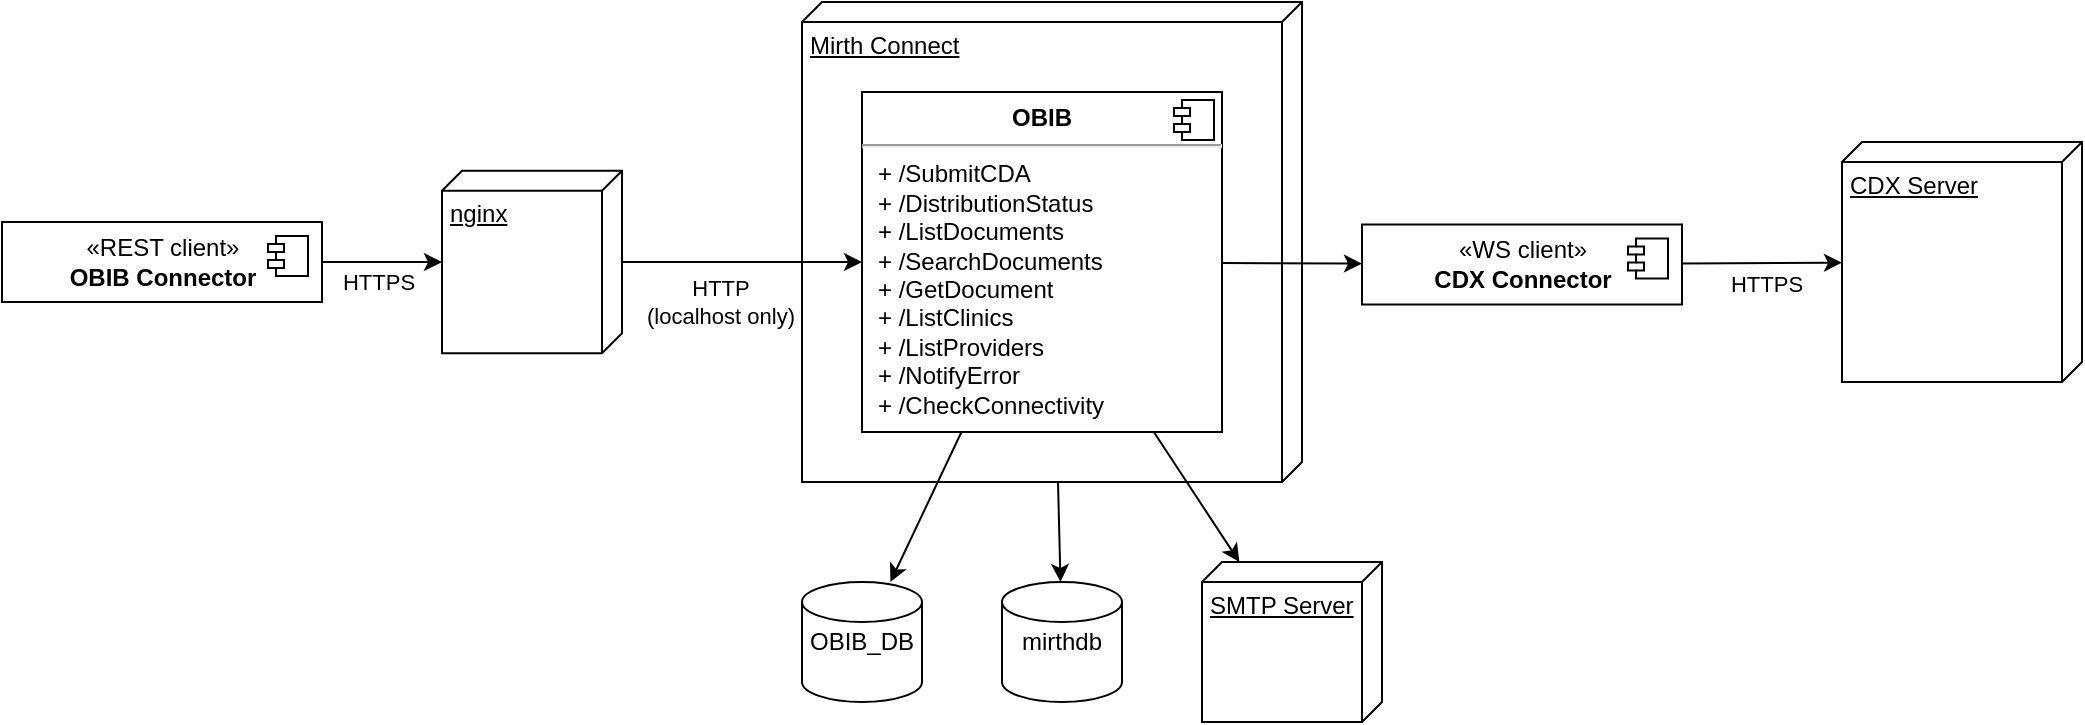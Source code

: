 <mxfile version="15.4.0" type="device" pages="2"><diagram id="3gDsRTVpV7qCBKJgAFDG" name="Page-1"><mxGraphModel dx="1422" dy="811" grid="1" gridSize="10" guides="1" tooltips="1" connect="1" arrows="1" fold="1" page="1" pageScale="1" pageWidth="1169" pageHeight="827" math="0" shadow="0"><root><mxCell id="0"/><mxCell id="1" parent="0"/><mxCell id="2couiK73MtF5_tgWMCih-25" style="edgeStyle=none;rounded=0;orthogonalLoop=1;jettySize=auto;html=1;" edge="1" parent="1" source="2couiK73MtF5_tgWMCih-1" target="2couiK73MtF5_tgWMCih-24"><mxGeometry relative="1" as="geometry"/></mxCell><mxCell id="2couiK73MtF5_tgWMCih-26" value="HTTPS" style="edgeLabel;html=1;align=center;verticalAlign=middle;resizable=0;points=[];" vertex="1" connectable="0" parent="2couiK73MtF5_tgWMCih-25"><mxGeometry x="0.2" y="-2" relative="1" as="geometry"><mxPoint x="-6" y="8" as="offset"/></mxGeometry></mxCell><mxCell id="2couiK73MtF5_tgWMCih-1" value="«WS client»&lt;br&gt;&lt;b&gt;CDX Connector&lt;/b&gt;" style="html=1;dropTarget=0;" vertex="1" parent="1"><mxGeometry x="720" y="151.25" width="160" height="40" as="geometry"/></mxCell><mxCell id="2couiK73MtF5_tgWMCih-2" value="" style="shape=module;jettyWidth=8;jettyHeight=4;" vertex="1" parent="2couiK73MtF5_tgWMCih-1"><mxGeometry x="1" width="20" height="20" relative="1" as="geometry"><mxPoint x="-27" y="7" as="offset"/></mxGeometry></mxCell><mxCell id="2couiK73MtF5_tgWMCih-12" style="rounded=0;orthogonalLoop=1;jettySize=auto;html=1;" edge="1" parent="1" source="2couiK73MtF5_tgWMCih-3" target="2couiK73MtF5_tgWMCih-6"><mxGeometry relative="1" as="geometry"/></mxCell><mxCell id="2couiK73MtF5_tgWMCih-19" value="HTTPS" style="edgeLabel;html=1;align=center;verticalAlign=middle;resizable=0;points=[];" vertex="1" connectable="0" parent="2couiK73MtF5_tgWMCih-12"><mxGeometry x="0.214" y="-5" relative="1" as="geometry"><mxPoint x="-9" y="5" as="offset"/></mxGeometry></mxCell><mxCell id="2couiK73MtF5_tgWMCih-3" value="«REST client»&lt;br&gt;&lt;b&gt;OBIB Connector&lt;/b&gt;" style="html=1;dropTarget=0;" vertex="1" parent="1"><mxGeometry x="40" y="150" width="160" height="40" as="geometry"/></mxCell><mxCell id="2couiK73MtF5_tgWMCih-4" value="" style="shape=module;jettyWidth=8;jettyHeight=4;" vertex="1" parent="2couiK73MtF5_tgWMCih-3"><mxGeometry x="1" width="20" height="20" relative="1" as="geometry"><mxPoint x="-27" y="7" as="offset"/></mxGeometry></mxCell><mxCell id="2couiK73MtF5_tgWMCih-18" style="rounded=0;orthogonalLoop=1;jettySize=auto;html=1;" edge="1" parent="1" source="2couiK73MtF5_tgWMCih-5" target="2couiK73MtF5_tgWMCih-17"><mxGeometry relative="1" as="geometry"/></mxCell><mxCell id="2couiK73MtF5_tgWMCih-5" value="Mirth Connect" style="verticalAlign=top;align=left;spacingTop=8;spacingLeft=2;spacingRight=12;shape=cube;size=10;direction=south;fontStyle=4;html=1;" vertex="1" parent="1"><mxGeometry x="440" y="40" width="250" height="240" as="geometry"/></mxCell><mxCell id="2couiK73MtF5_tgWMCih-13" style="rounded=0;orthogonalLoop=1;jettySize=auto;html=1;" edge="1" parent="1" source="2couiK73MtF5_tgWMCih-6" target="2couiK73MtF5_tgWMCih-10"><mxGeometry relative="1" as="geometry"/></mxCell><mxCell id="2couiK73MtF5_tgWMCih-20" value="HTTP &lt;br&gt;(localhost only)" style="edgeLabel;html=1;align=center;verticalAlign=middle;resizable=0;points=[];" vertex="1" connectable="0" parent="2couiK73MtF5_tgWMCih-13"><mxGeometry x="-0.182" y="-2" relative="1" as="geometry"><mxPoint y="18" as="offset"/></mxGeometry></mxCell><mxCell id="2couiK73MtF5_tgWMCih-6" value="nginx" style="verticalAlign=top;align=left;spacingTop=8;spacingLeft=2;spacingRight=12;shape=cube;size=10;direction=south;fontStyle=4;html=1;" vertex="1" parent="1"><mxGeometry x="260" y="124.38" width="90" height="91.25" as="geometry"/></mxCell><mxCell id="2couiK73MtF5_tgWMCih-14" style="rounded=0;orthogonalLoop=1;jettySize=auto;html=1;" edge="1" parent="1" source="2couiK73MtF5_tgWMCih-10" target="2couiK73MtF5_tgWMCih-1"><mxGeometry relative="1" as="geometry"/></mxCell><mxCell id="2couiK73MtF5_tgWMCih-15" style="rounded=0;orthogonalLoop=1;jettySize=auto;html=1;" edge="1" parent="1" source="2couiK73MtF5_tgWMCih-10" target="2couiK73MtF5_tgWMCih-16"><mxGeometry relative="1" as="geometry"><mxPoint x="560" y="330" as="targetPoint"/></mxGeometry></mxCell><mxCell id="2couiK73MtF5_tgWMCih-23" style="edgeStyle=none;rounded=0;orthogonalLoop=1;jettySize=auto;html=1;" edge="1" parent="1" source="2couiK73MtF5_tgWMCih-10" target="2couiK73MtF5_tgWMCih-22"><mxGeometry relative="1" as="geometry"/></mxCell><mxCell id="2couiK73MtF5_tgWMCih-10" value="&lt;p style=&quot;margin: 0px ; margin-top: 6px ; text-align: center&quot;&gt;&lt;b&gt;OBIB&lt;/b&gt;&lt;/p&gt;&lt;hr&gt;&lt;p style=&quot;margin: 0px ; margin-left: 8px&quot;&gt;+ /SubmitCDA&lt;br&gt;+ /DistributionStatus&lt;/p&gt;&lt;p style=&quot;margin: 0px ; margin-left: 8px&quot;&gt;+ /ListDocuments&lt;/p&gt;&lt;p style=&quot;margin: 0px ; margin-left: 8px&quot;&gt;+ /SearchDocuments&amp;nbsp;&lt;/p&gt;&lt;p style=&quot;margin: 0px ; margin-left: 8px&quot;&gt;+ /GetDocument&lt;/p&gt;&lt;p style=&quot;margin: 0px ; margin-left: 8px&quot;&gt;+ /ListClinics&lt;/p&gt;&lt;p style=&quot;margin: 0px ; margin-left: 8px&quot;&gt;+ /ListProviders&lt;/p&gt;&lt;p style=&quot;margin: 0px ; margin-left: 8px&quot;&gt;+ /NotifyError&lt;/p&gt;&lt;p style=&quot;margin: 0px ; margin-left: 8px&quot;&gt;+ /CheckConnectivity&lt;/p&gt;" style="align=left;overflow=fill;html=1;dropTarget=0;" vertex="1" parent="1"><mxGeometry x="470" y="85" width="180" height="170" as="geometry"/></mxCell><mxCell id="2couiK73MtF5_tgWMCih-11" value="" style="shape=component;jettyWidth=8;jettyHeight=4;" vertex="1" parent="2couiK73MtF5_tgWMCih-10"><mxGeometry x="1" width="20" height="20" relative="1" as="geometry"><mxPoint x="-24" y="4" as="offset"/></mxGeometry></mxCell><mxCell id="2couiK73MtF5_tgWMCih-16" value="OBIB_DB" style="strokeWidth=1;html=1;shape=mxgraph.flowchart.database;whiteSpace=wrap;" vertex="1" parent="1"><mxGeometry x="440" y="330" width="60" height="60" as="geometry"/></mxCell><mxCell id="2couiK73MtF5_tgWMCih-17" value="mirthdb" style="strokeWidth=1;html=1;shape=mxgraph.flowchart.database;whiteSpace=wrap;" vertex="1" parent="1"><mxGeometry x="540" y="330" width="60" height="60" as="geometry"/></mxCell><mxCell id="2couiK73MtF5_tgWMCih-22" value="SMTP Server" style="verticalAlign=top;align=left;spacingTop=8;spacingLeft=2;spacingRight=12;shape=cube;size=10;direction=south;fontStyle=4;html=1;strokeWidth=1;" vertex="1" parent="1"><mxGeometry x="640" y="320" width="90" height="80" as="geometry"/></mxCell><mxCell id="2couiK73MtF5_tgWMCih-24" value="CDX Server" style="verticalAlign=top;align=left;spacingTop=8;spacingLeft=2;spacingRight=12;shape=cube;size=10;direction=south;fontStyle=4;html=1;strokeWidth=1;" vertex="1" parent="1"><mxGeometry x="960" y="110" width="120" height="120" as="geometry"/></mxCell></root></mxGraphModel></diagram><diagram id="9O2WlinHsX1D5XVfz9dh" name="Page-2"><mxGraphModel dx="1422" dy="811" grid="1" gridSize="10" guides="1" tooltips="1" connect="1" arrows="1" fold="1" page="1" pageScale="1" pageWidth="1169" pageHeight="827" math="0" shadow="0"><root><mxCell id="ymLchG2VDivcGGIDwKfB-0"/><mxCell id="ymLchG2VDivcGGIDwKfB-1" parent="ymLchG2VDivcGGIDwKfB-0"/></root></mxGraphModel></diagram></mxfile>